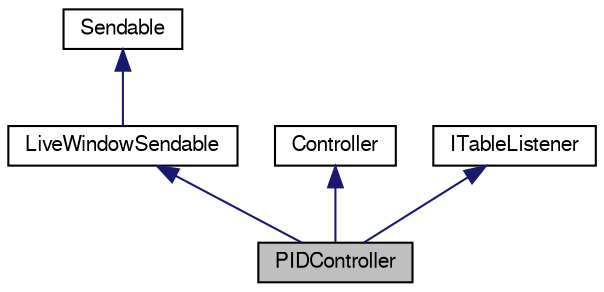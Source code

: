 digraph "PIDController"
{
  bgcolor="transparent";
  edge [fontname="FreeSans",fontsize="10",labelfontname="FreeSans",labelfontsize="10"];
  node [fontname="FreeSans",fontsize="10",shape=record];
  Node1 [label="PIDController",height=0.2,width=0.4,color="black", fillcolor="grey75", style="filled" fontcolor="black"];
  Node2 -> Node1 [dir="back",color="midnightblue",fontsize="10",style="solid",fontname="FreeSans"];
  Node2 [label="LiveWindowSendable",height=0.2,width=0.4,color="black",URL="$class_live_window_sendable.html"];
  Node3 -> Node2 [dir="back",color="midnightblue",fontsize="10",style="solid",fontname="FreeSans"];
  Node3 [label="Sendable",height=0.2,width=0.4,color="black",URL="$class_sendable.html"];
  Node4 -> Node1 [dir="back",color="midnightblue",fontsize="10",style="solid",fontname="FreeSans"];
  Node4 [label="Controller",height=0.2,width=0.4,color="black",URL="$class_controller.html"];
  Node5 -> Node1 [dir="back",color="midnightblue",fontsize="10",style="solid",fontname="FreeSans"];
  Node5 [label="ITableListener",height=0.2,width=0.4,color="black",URL="$class_i_table_listener.html"];
}
